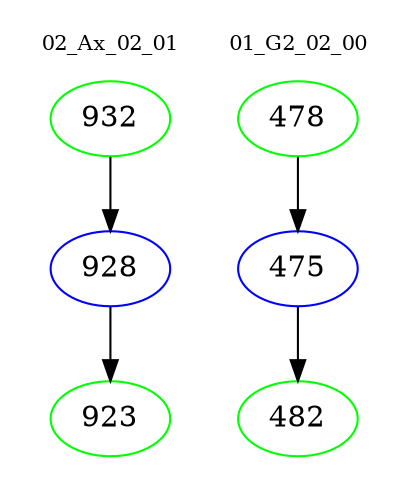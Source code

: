 digraph{
subgraph cluster_0 {
color = white
label = "02_Ax_02_01";
fontsize=10;
T0_932 [label="932", color="green"]
T0_932 -> T0_928 [color="black"]
T0_928 [label="928", color="blue"]
T0_928 -> T0_923 [color="black"]
T0_923 [label="923", color="green"]
}
subgraph cluster_1 {
color = white
label = "01_G2_02_00";
fontsize=10;
T1_478 [label="478", color="green"]
T1_478 -> T1_475 [color="black"]
T1_475 [label="475", color="blue"]
T1_475 -> T1_482 [color="black"]
T1_482 [label="482", color="green"]
}
}
